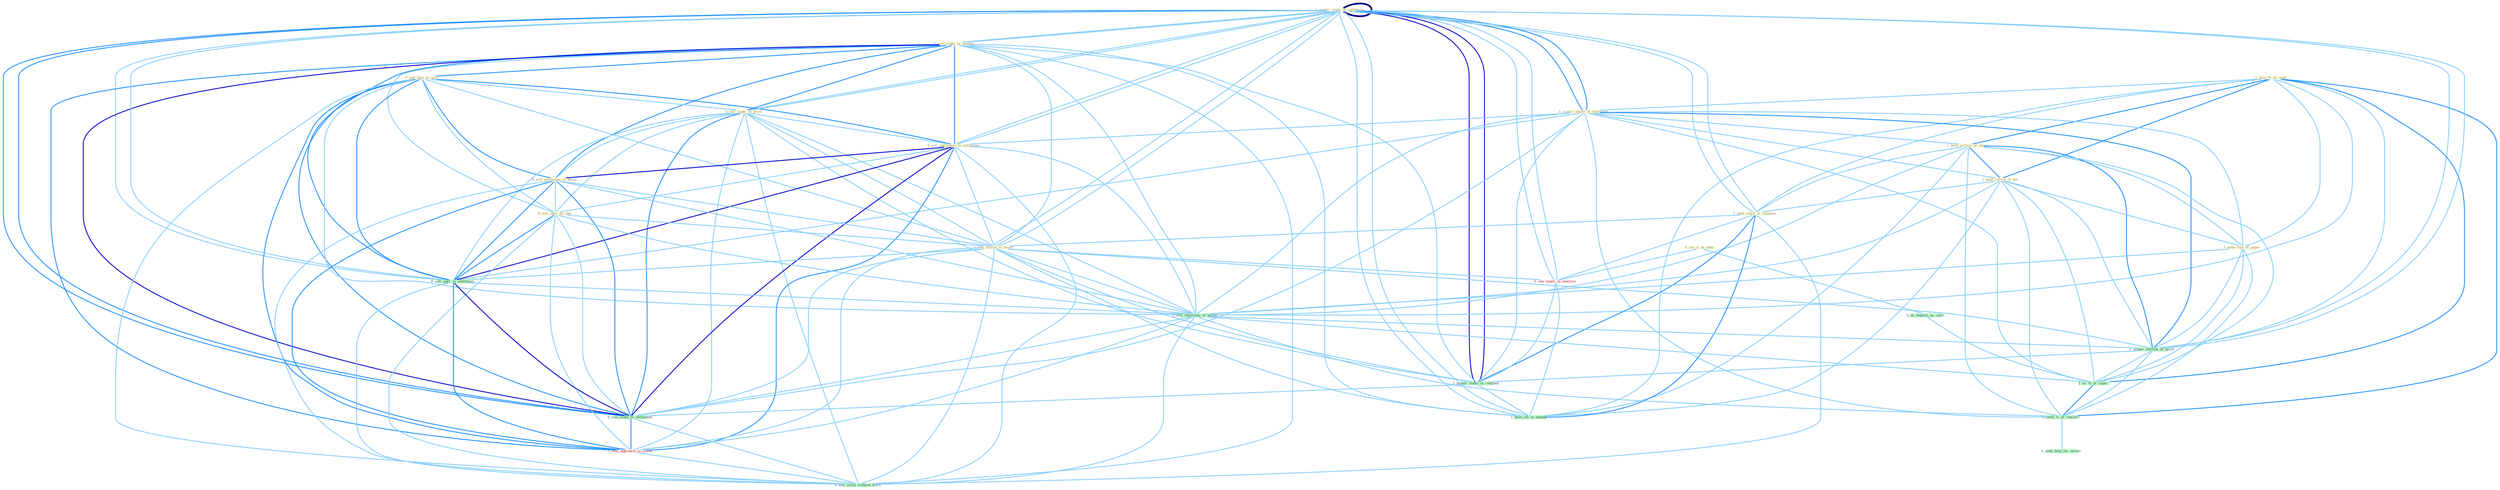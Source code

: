 Graph G{ 
    node
    [shape=polygon,style=filled,width=.5,height=.06,color="#BDFCC9",fixedsize=true,fontsize=4,
    fontcolor="#2f4f4f"];
    {node
    [color="#ffffe0", fontcolor="#8b7d6b"] "1_acquir_stake_in_entitynam " "1_hold_%_of_capit " "0_sell_stake_to_manag " "1_acquir_share_of_entitynam " "0_sell_busi_to_unit " "0_sell_stake_at_price " "1_hold_million_of_share " "0_see_it_as_fake " "1_hold_carrot_of_bid " "0_sell_entitynam_to_entitynam " "0_sell_entitynam_to_buyer " "1_hold_stock_in_compani " "1_seen_copi_of_paper " "0_sell_oper_by_end " "1_sell_billion_in_asset "}
{node [color="#fff0f5", fontcolor="#b22222"] "0_see_vaniti_in_everyon " "1_sell_approach_to_client "}
edge [color="#B0E2FF"];

	"1_acquir_stake_in_entitynam " -- "0_sell_stake_to_manag " [w="1", color="#87cefa" ];
	"1_acquir_stake_in_entitynam " -- "1_acquir_share_of_entitynam " [w="2", color="#1e90ff" , len=0.8];
	"1_acquir_stake_in_entitynam " -- "0_sell_stake_at_price " [w="1", color="#87cefa" ];
	"1_acquir_stake_in_entitynam " -- "0_sell_entitynam_to_entitynam " [w="1", color="#87cefa" ];
	"1_acquir_stake_in_entitynam " -- "1_hold_stock_in_compani " [w="1", color="#87cefa" ];
	"1_acquir_stake_in_entitynam " -- "1_sell_billion_in_asset " [w="1", color="#87cefa" ];
	"1_acquir_stake_in_entitynam " -- "0_sell_oper_to_entitynam " [w="1", color="#87cefa" ];
	"1_acquir_stake_in_entitynam " -- "0_see_vaniti_in_everyon " [w="1", color="#87cefa" ];
	"1_acquir_stake_in_entitynam " -- "1_acquir_million_of_asset " [w="1", color="#87cefa" ];
	"1_acquir_stake_in_entitynam " -- "1_acquir_stake_in_entitynam " [w="4", style=bold, color="#000080", len=0.4];
	"1_acquir_stake_in_entitynam " -- "1_acquir_stake_in_compani " [w="3", color="#0000cd" , len=0.6];
	"1_acquir_stake_in_entitynam " -- "0_sell_stake_to_entitynam " [w="2", color="#1e90ff" , len=0.8];
	"1_acquir_stake_in_entitynam " -- "1_hold_job_in_manag " [w="1", color="#87cefa" ];
	"1_hold_%_of_capit " -- "1_acquir_share_of_entitynam " [w="1", color="#87cefa" ];
	"1_hold_%_of_capit " -- "1_hold_million_of_share " [w="2", color="#1e90ff" , len=0.8];
	"1_hold_%_of_capit " -- "1_hold_carrot_of_bid " [w="2", color="#1e90ff" , len=0.8];
	"1_hold_%_of_capit " -- "1_hold_stock_in_compani " [w="1", color="#87cefa" ];
	"1_hold_%_of_capit " -- "1_seen_copi_of_paper " [w="1", color="#87cefa" ];
	"1_hold_%_of_capit " -- "1_sell_othernum_of_model " [w="1", color="#87cefa" ];
	"1_hold_%_of_capit " -- "1_acquir_million_of_asset " [w="1", color="#87cefa" ];
	"1_hold_%_of_capit " -- "1_us_%_of_capac " [w="2", color="#1e90ff" , len=0.8];
	"1_hold_%_of_capit " -- "1_hold_job_in_manag " [w="1", color="#87cefa" ];
	"1_hold_%_of_capit " -- "1_seek_%_of_concern " [w="2", color="#1e90ff" , len=0.8];
	"0_sell_stake_to_manag " -- "0_sell_busi_to_unit " [w="2", color="#1e90ff" , len=0.8];
	"0_sell_stake_to_manag " -- "0_sell_stake_at_price " [w="2", color="#1e90ff" , len=0.8];
	"0_sell_stake_to_manag " -- "0_sell_entitynam_to_entitynam " [w="2", color="#1e90ff" , len=0.8];
	"0_sell_stake_to_manag " -- "0_sell_entitynam_to_buyer " [w="2", color="#1e90ff" , len=0.8];
	"0_sell_stake_to_manag " -- "0_sell_oper_by_end " [w="1", color="#87cefa" ];
	"0_sell_stake_to_manag " -- "1_sell_billion_in_asset " [w="1", color="#87cefa" ];
	"0_sell_stake_to_manag " -- "0_sell_oper_to_entitynam " [w="2", color="#1e90ff" , len=0.8];
	"0_sell_stake_to_manag " -- "1_sell_othernum_of_model " [w="1", color="#87cefa" ];
	"0_sell_stake_to_manag " -- "1_acquir_stake_in_entitynam " [w="1", color="#87cefa" ];
	"0_sell_stake_to_manag " -- "1_acquir_stake_in_compani " [w="1", color="#87cefa" ];
	"0_sell_stake_to_manag " -- "0_sell_stake_to_entitynam " [w="3", color="#0000cd" , len=0.6];
	"0_sell_stake_to_manag " -- "1_sell_approach_to_client " [w="2", color="#1e90ff" , len=0.8];
	"0_sell_stake_to_manag " -- "1_hold_job_in_manag " [w="1", color="#87cefa" ];
	"0_sell_stake_to_manag " -- "0_sell_stock_without_hitch " [w="1", color="#87cefa" ];
	"1_acquir_share_of_entitynam " -- "1_hold_million_of_share " [w="1", color="#87cefa" ];
	"1_acquir_share_of_entitynam " -- "1_hold_carrot_of_bid " [w="1", color="#87cefa" ];
	"1_acquir_share_of_entitynam " -- "0_sell_entitynam_to_entitynam " [w="1", color="#87cefa" ];
	"1_acquir_share_of_entitynam " -- "1_seen_copi_of_paper " [w="1", color="#87cefa" ];
	"1_acquir_share_of_entitynam " -- "0_sell_oper_to_entitynam " [w="1", color="#87cefa" ];
	"1_acquir_share_of_entitynam " -- "1_sell_othernum_of_model " [w="1", color="#87cefa" ];
	"1_acquir_share_of_entitynam " -- "1_acquir_million_of_asset " [w="2", color="#1e90ff" , len=0.8];
	"1_acquir_share_of_entitynam " -- "1_acquir_stake_in_entitynam " [w="2", color="#1e90ff" , len=0.8];
	"1_acquir_share_of_entitynam " -- "1_acquir_stake_in_compani " [w="1", color="#87cefa" ];
	"1_acquir_share_of_entitynam " -- "0_sell_stake_to_entitynam " [w="1", color="#87cefa" ];
	"1_acquir_share_of_entitynam " -- "1_us_%_of_capac " [w="1", color="#87cefa" ];
	"1_acquir_share_of_entitynam " -- "1_seek_%_of_concern " [w="1", color="#87cefa" ];
	"0_sell_busi_to_unit " -- "0_sell_stake_at_price " [w="1", color="#87cefa" ];
	"0_sell_busi_to_unit " -- "0_sell_entitynam_to_entitynam " [w="2", color="#1e90ff" , len=0.8];
	"0_sell_busi_to_unit " -- "0_sell_entitynam_to_buyer " [w="2", color="#1e90ff" , len=0.8];
	"0_sell_busi_to_unit " -- "0_sell_oper_by_end " [w="1", color="#87cefa" ];
	"0_sell_busi_to_unit " -- "1_sell_billion_in_asset " [w="1", color="#87cefa" ];
	"0_sell_busi_to_unit " -- "0_sell_oper_to_entitynam " [w="2", color="#1e90ff" , len=0.8];
	"0_sell_busi_to_unit " -- "1_sell_othernum_of_model " [w="1", color="#87cefa" ];
	"0_sell_busi_to_unit " -- "0_sell_stake_to_entitynam " [w="2", color="#1e90ff" , len=0.8];
	"0_sell_busi_to_unit " -- "1_sell_approach_to_client " [w="2", color="#1e90ff" , len=0.8];
	"0_sell_busi_to_unit " -- "0_sell_stock_without_hitch " [w="1", color="#87cefa" ];
	"0_sell_stake_at_price " -- "0_sell_entitynam_to_entitynam " [w="1", color="#87cefa" ];
	"0_sell_stake_at_price " -- "0_sell_entitynam_to_buyer " [w="1", color="#87cefa" ];
	"0_sell_stake_at_price " -- "0_sell_oper_by_end " [w="1", color="#87cefa" ];
	"0_sell_stake_at_price " -- "1_sell_billion_in_asset " [w="1", color="#87cefa" ];
	"0_sell_stake_at_price " -- "0_sell_oper_to_entitynam " [w="1", color="#87cefa" ];
	"0_sell_stake_at_price " -- "1_sell_othernum_of_model " [w="1", color="#87cefa" ];
	"0_sell_stake_at_price " -- "1_acquir_stake_in_entitynam " [w="1", color="#87cefa" ];
	"0_sell_stake_at_price " -- "1_acquir_stake_in_compani " [w="1", color="#87cefa" ];
	"0_sell_stake_at_price " -- "0_sell_stake_to_entitynam " [w="2", color="#1e90ff" , len=0.8];
	"0_sell_stake_at_price " -- "1_sell_approach_to_client " [w="1", color="#87cefa" ];
	"0_sell_stake_at_price " -- "0_sell_stock_without_hitch " [w="1", color="#87cefa" ];
	"1_hold_million_of_share " -- "1_hold_carrot_of_bid " [w="2", color="#1e90ff" , len=0.8];
	"1_hold_million_of_share " -- "1_hold_stock_in_compani " [w="1", color="#87cefa" ];
	"1_hold_million_of_share " -- "1_seen_copi_of_paper " [w="1", color="#87cefa" ];
	"1_hold_million_of_share " -- "1_sell_othernum_of_model " [w="1", color="#87cefa" ];
	"1_hold_million_of_share " -- "1_acquir_million_of_asset " [w="2", color="#1e90ff" , len=0.8];
	"1_hold_million_of_share " -- "1_us_%_of_capac " [w="1", color="#87cefa" ];
	"1_hold_million_of_share " -- "1_hold_job_in_manag " [w="1", color="#87cefa" ];
	"1_hold_million_of_share " -- "1_seek_%_of_concern " [w="1", color="#87cefa" ];
	"0_see_it_as_fake " -- "0_see_vaniti_in_everyon " [w="1", color="#87cefa" ];
	"0_see_it_as_fake " -- "0_us_deposit_as_cach " [w="1", color="#87cefa" ];
	"1_hold_carrot_of_bid " -- "1_hold_stock_in_compani " [w="1", color="#87cefa" ];
	"1_hold_carrot_of_bid " -- "1_seen_copi_of_paper " [w="1", color="#87cefa" ];
	"1_hold_carrot_of_bid " -- "1_sell_othernum_of_model " [w="1", color="#87cefa" ];
	"1_hold_carrot_of_bid " -- "1_acquir_million_of_asset " [w="1", color="#87cefa" ];
	"1_hold_carrot_of_bid " -- "1_us_%_of_capac " [w="1", color="#87cefa" ];
	"1_hold_carrot_of_bid " -- "1_hold_job_in_manag " [w="1", color="#87cefa" ];
	"1_hold_carrot_of_bid " -- "1_seek_%_of_concern " [w="1", color="#87cefa" ];
	"0_sell_entitynam_to_entitynam " -- "0_sell_entitynam_to_buyer " [w="3", color="#0000cd" , len=0.6];
	"0_sell_entitynam_to_entitynam " -- "0_sell_oper_by_end " [w="1", color="#87cefa" ];
	"0_sell_entitynam_to_entitynam " -- "1_sell_billion_in_asset " [w="1", color="#87cefa" ];
	"0_sell_entitynam_to_entitynam " -- "0_sell_oper_to_entitynam " [w="3", color="#0000cd" , len=0.6];
	"0_sell_entitynam_to_entitynam " -- "1_sell_othernum_of_model " [w="1", color="#87cefa" ];
	"0_sell_entitynam_to_entitynam " -- "1_acquir_stake_in_entitynam " [w="1", color="#87cefa" ];
	"0_sell_entitynam_to_entitynam " -- "0_sell_stake_to_entitynam " [w="3", color="#0000cd" , len=0.6];
	"0_sell_entitynam_to_entitynam " -- "1_sell_approach_to_client " [w="2", color="#1e90ff" , len=0.8];
	"0_sell_entitynam_to_entitynam " -- "0_sell_stock_without_hitch " [w="1", color="#87cefa" ];
	"0_sell_entitynam_to_buyer " -- "0_sell_oper_by_end " [w="1", color="#87cefa" ];
	"0_sell_entitynam_to_buyer " -- "1_sell_billion_in_asset " [w="1", color="#87cefa" ];
	"0_sell_entitynam_to_buyer " -- "0_sell_oper_to_entitynam " [w="2", color="#1e90ff" , len=0.8];
	"0_sell_entitynam_to_buyer " -- "1_sell_othernum_of_model " [w="1", color="#87cefa" ];
	"0_sell_entitynam_to_buyer " -- "0_sell_stake_to_entitynam " [w="2", color="#1e90ff" , len=0.8];
	"0_sell_entitynam_to_buyer " -- "1_sell_approach_to_client " [w="2", color="#1e90ff" , len=0.8];
	"0_sell_entitynam_to_buyer " -- "0_sell_stock_without_hitch " [w="1", color="#87cefa" ];
	"1_hold_stock_in_compani " -- "1_sell_billion_in_asset " [w="1", color="#87cefa" ];
	"1_hold_stock_in_compani " -- "0_see_vaniti_in_everyon " [w="1", color="#87cefa" ];
	"1_hold_stock_in_compani " -- "1_acquir_stake_in_entitynam " [w="1", color="#87cefa" ];
	"1_hold_stock_in_compani " -- "1_acquir_stake_in_compani " [w="2", color="#1e90ff" , len=0.8];
	"1_hold_stock_in_compani " -- "1_hold_job_in_manag " [w="2", color="#1e90ff" , len=0.8];
	"1_hold_stock_in_compani " -- "0_sell_stock_without_hitch " [w="1", color="#87cefa" ];
	"1_seen_copi_of_paper " -- "1_sell_othernum_of_model " [w="1", color="#87cefa" ];
	"1_seen_copi_of_paper " -- "1_acquir_million_of_asset " [w="1", color="#87cefa" ];
	"1_seen_copi_of_paper " -- "1_us_%_of_capac " [w="1", color="#87cefa" ];
	"1_seen_copi_of_paper " -- "1_seek_%_of_concern " [w="1", color="#87cefa" ];
	"0_sell_oper_by_end " -- "1_sell_billion_in_asset " [w="1", color="#87cefa" ];
	"0_sell_oper_by_end " -- "0_sell_oper_to_entitynam " [w="2", color="#1e90ff" , len=0.8];
	"0_sell_oper_by_end " -- "1_sell_othernum_of_model " [w="1", color="#87cefa" ];
	"0_sell_oper_by_end " -- "0_sell_stake_to_entitynam " [w="1", color="#87cefa" ];
	"0_sell_oper_by_end " -- "1_sell_approach_to_client " [w="1", color="#87cefa" ];
	"0_sell_oper_by_end " -- "0_sell_stock_without_hitch " [w="1", color="#87cefa" ];
	"1_sell_billion_in_asset " -- "0_sell_oper_to_entitynam " [w="1", color="#87cefa" ];
	"1_sell_billion_in_asset " -- "1_sell_othernum_of_model " [w="1", color="#87cefa" ];
	"1_sell_billion_in_asset " -- "0_see_vaniti_in_everyon " [w="1", color="#87cefa" ];
	"1_sell_billion_in_asset " -- "1_acquir_million_of_asset " [w="1", color="#87cefa" ];
	"1_sell_billion_in_asset " -- "1_acquir_stake_in_entitynam " [w="1", color="#87cefa" ];
	"1_sell_billion_in_asset " -- "1_acquir_stake_in_compani " [w="1", color="#87cefa" ];
	"1_sell_billion_in_asset " -- "0_sell_stake_to_entitynam " [w="1", color="#87cefa" ];
	"1_sell_billion_in_asset " -- "1_sell_approach_to_client " [w="1", color="#87cefa" ];
	"1_sell_billion_in_asset " -- "1_hold_job_in_manag " [w="1", color="#87cefa" ];
	"1_sell_billion_in_asset " -- "0_sell_stock_without_hitch " [w="1", color="#87cefa" ];
	"0_sell_oper_to_entitynam " -- "1_sell_othernum_of_model " [w="1", color="#87cefa" ];
	"0_sell_oper_to_entitynam " -- "1_acquir_stake_in_entitynam " [w="1", color="#87cefa" ];
	"0_sell_oper_to_entitynam " -- "0_sell_stake_to_entitynam " [w="3", color="#0000cd" , len=0.6];
	"0_sell_oper_to_entitynam " -- "1_sell_approach_to_client " [w="2", color="#1e90ff" , len=0.8];
	"0_sell_oper_to_entitynam " -- "0_sell_stock_without_hitch " [w="1", color="#87cefa" ];
	"1_sell_othernum_of_model " -- "1_acquir_million_of_asset " [w="1", color="#87cefa" ];
	"1_sell_othernum_of_model " -- "0_sell_stake_to_entitynam " [w="1", color="#87cefa" ];
	"1_sell_othernum_of_model " -- "1_us_%_of_capac " [w="1", color="#87cefa" ];
	"1_sell_othernum_of_model " -- "1_sell_approach_to_client " [w="1", color="#87cefa" ];
	"1_sell_othernum_of_model " -- "0_sell_stock_without_hitch " [w="1", color="#87cefa" ];
	"1_sell_othernum_of_model " -- "1_seek_%_of_concern " [w="1", color="#87cefa" ];
	"0_see_vaniti_in_everyon " -- "1_acquir_stake_in_entitynam " [w="1", color="#87cefa" ];
	"0_see_vaniti_in_everyon " -- "1_acquir_stake_in_compani " [w="1", color="#87cefa" ];
	"0_see_vaniti_in_everyon " -- "1_hold_job_in_manag " [w="1", color="#87cefa" ];
	"1_acquir_million_of_asset " -- "1_acquir_stake_in_entitynam " [w="1", color="#87cefa" ];
	"1_acquir_million_of_asset " -- "1_acquir_stake_in_compani " [w="1", color="#87cefa" ];
	"1_acquir_million_of_asset " -- "1_us_%_of_capac " [w="1", color="#87cefa" ];
	"1_acquir_million_of_asset " -- "1_seek_%_of_concern " [w="1", color="#87cefa" ];
	"0_us_deposit_as_cach " -- "1_us_%_of_capac " [w="1", color="#87cefa" ];
	"1_acquir_stake_in_entitynam " -- "1_acquir_stake_in_compani " [w="3", color="#0000cd" , len=0.6];
	"1_acquir_stake_in_entitynam " -- "0_sell_stake_to_entitynam " [w="2", color="#1e90ff" , len=0.8];
	"1_acquir_stake_in_entitynam " -- "1_hold_job_in_manag " [w="1", color="#87cefa" ];
	"1_acquir_stake_in_compani " -- "0_sell_stake_to_entitynam " [w="1", color="#87cefa" ];
	"1_acquir_stake_in_compani " -- "1_hold_job_in_manag " [w="1", color="#87cefa" ];
	"0_sell_stake_to_entitynam " -- "1_sell_approach_to_client " [w="2", color="#1e90ff" , len=0.8];
	"0_sell_stake_to_entitynam " -- "0_sell_stock_without_hitch " [w="1", color="#87cefa" ];
	"1_us_%_of_capac " -- "1_seek_%_of_concern " [w="2", color="#1e90ff" , len=0.8];
	"1_sell_approach_to_client " -- "0_sell_stock_without_hitch " [w="1", color="#87cefa" ];
	"1_seek_%_of_concern " -- "1_seek_help_for_owner " [w="1", color="#87cefa" ];
}